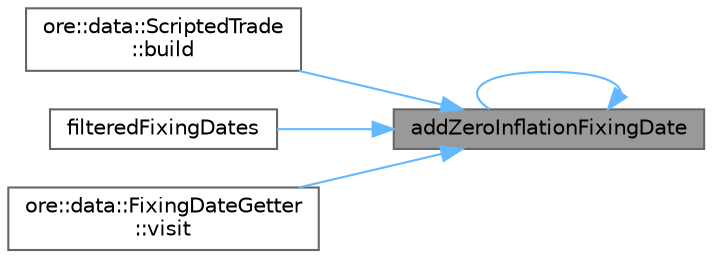 digraph "addZeroInflationFixingDate"
{
 // INTERACTIVE_SVG=YES
 // LATEX_PDF_SIZE
  bgcolor="transparent";
  edge [fontname=Helvetica,fontsize=10,labelfontname=Helvetica,labelfontsize=10];
  node [fontname=Helvetica,fontsize=10,shape=box,height=0.2,width=0.4];
  rankdir="RL";
  Node1 [label="addZeroInflationFixingDate",height=0.2,width=0.4,color="gray40", fillcolor="grey60", style="filled", fontcolor="black",tooltip=" "];
  Node1 -> Node1 [dir="back",color="steelblue1",style="solid"];
  Node1 -> Node2 [dir="back",color="steelblue1",style="solid"];
  Node2 [label="ore::data::ScriptedTrade\l::build",height=0.2,width=0.4,color="grey40", fillcolor="white", style="filled",URL="$classore_1_1data_1_1_scripted_trade.html#a828e71af6d5fd00b8e73414732885b83",tooltip=" "];
  Node1 -> Node3 [dir="back",color="steelblue1",style="solid"];
  Node3 [label="filteredFixingDates",height=0.2,width=0.4,color="grey40", fillcolor="white", style="filled",URL="$classore_1_1data_1_1_required_fixings.html#ab13510db49bbff712343c72e63c788c5",tooltip=" "];
  Node1 -> Node4 [dir="back",color="steelblue1",style="solid"];
  Node4 [label="ore::data::FixingDateGetter\l::visit",height=0.2,width=0.4,color="grey40", fillcolor="white", style="filled",URL="$classore_1_1data_1_1_fixing_date_getter.html#abc83aec666010a355ae9ffcbdd0d92e1",tooltip=" "];
}
